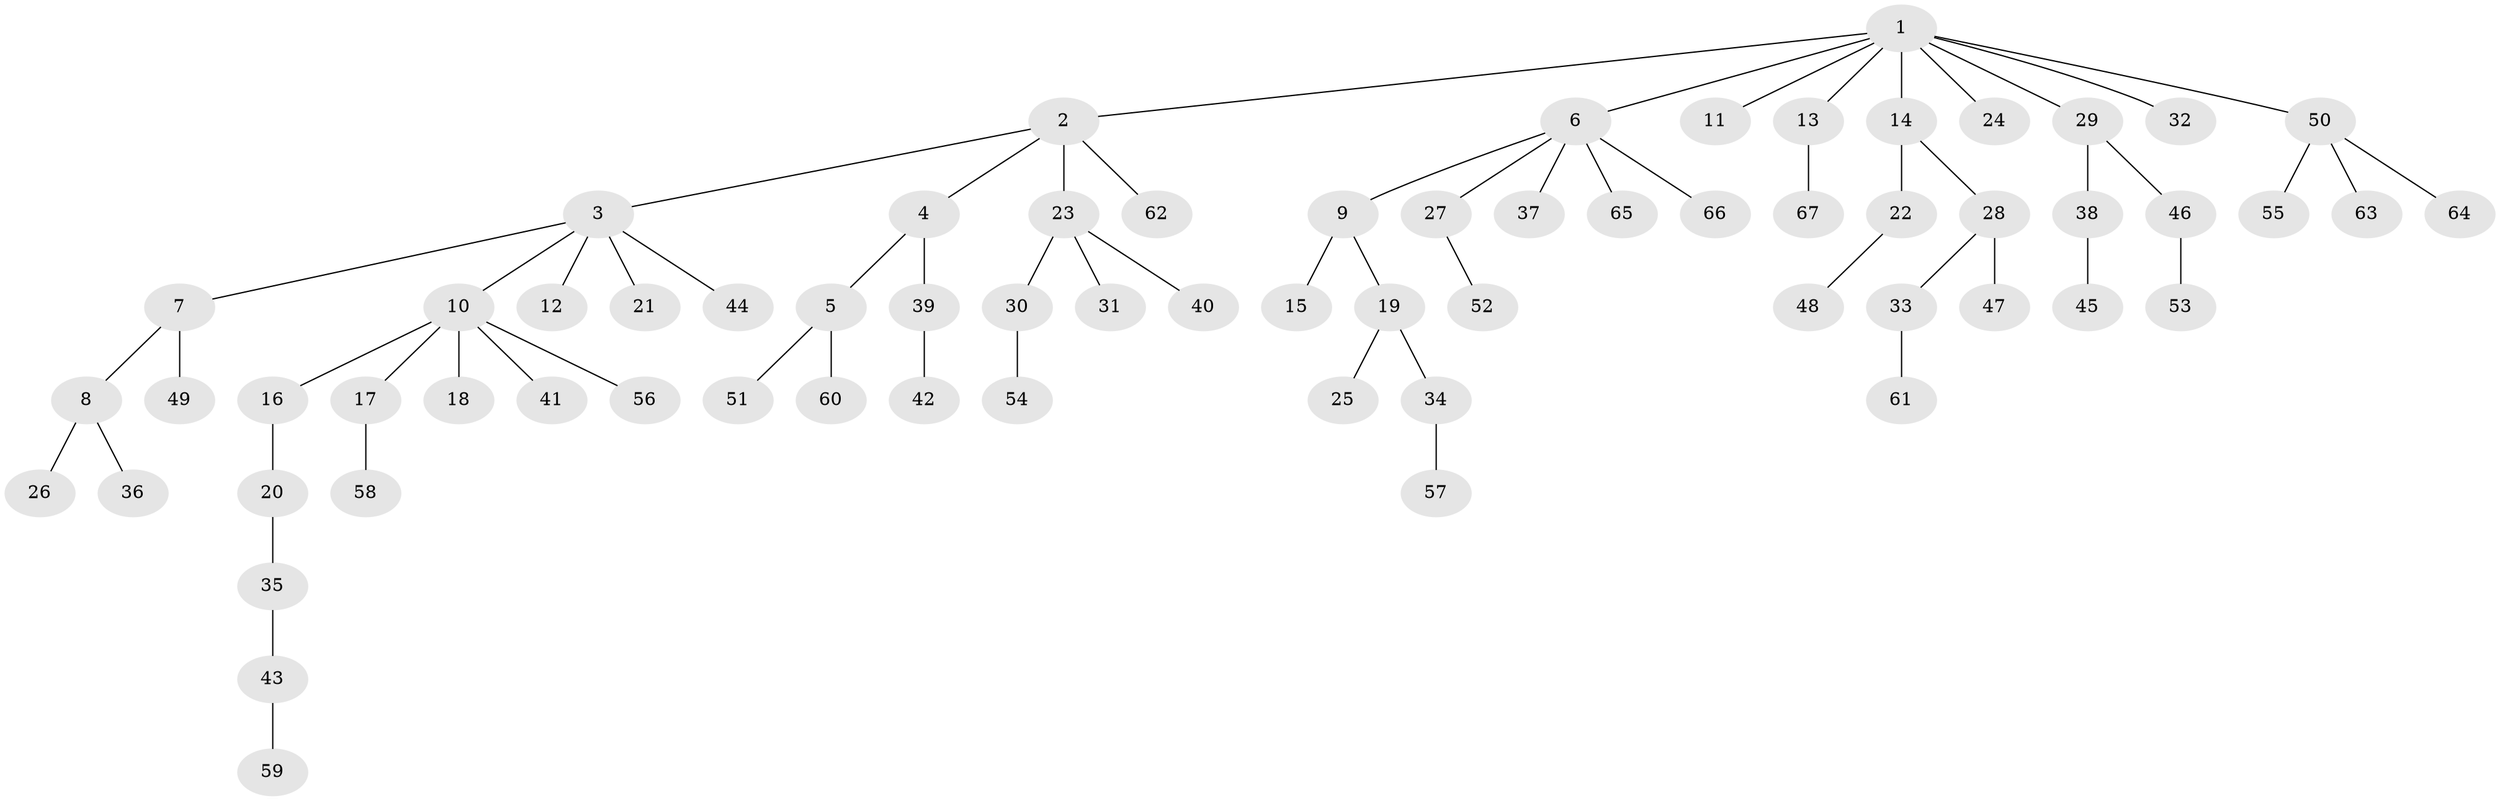 // coarse degree distribution, {9: 0.041666666666666664, 3: 0.10416666666666667, 2: 0.08333333333333333, 7: 0.020833333333333332, 4: 0.041666666666666664, 5: 0.020833333333333332, 1: 0.6875}
// Generated by graph-tools (version 1.1) at 2025/24/03/03/25 07:24:07]
// undirected, 67 vertices, 66 edges
graph export_dot {
graph [start="1"]
  node [color=gray90,style=filled];
  1;
  2;
  3;
  4;
  5;
  6;
  7;
  8;
  9;
  10;
  11;
  12;
  13;
  14;
  15;
  16;
  17;
  18;
  19;
  20;
  21;
  22;
  23;
  24;
  25;
  26;
  27;
  28;
  29;
  30;
  31;
  32;
  33;
  34;
  35;
  36;
  37;
  38;
  39;
  40;
  41;
  42;
  43;
  44;
  45;
  46;
  47;
  48;
  49;
  50;
  51;
  52;
  53;
  54;
  55;
  56;
  57;
  58;
  59;
  60;
  61;
  62;
  63;
  64;
  65;
  66;
  67;
  1 -- 2;
  1 -- 6;
  1 -- 11;
  1 -- 13;
  1 -- 14;
  1 -- 24;
  1 -- 29;
  1 -- 32;
  1 -- 50;
  2 -- 3;
  2 -- 4;
  2 -- 23;
  2 -- 62;
  3 -- 7;
  3 -- 10;
  3 -- 12;
  3 -- 21;
  3 -- 44;
  4 -- 5;
  4 -- 39;
  5 -- 51;
  5 -- 60;
  6 -- 9;
  6 -- 27;
  6 -- 37;
  6 -- 65;
  6 -- 66;
  7 -- 8;
  7 -- 49;
  8 -- 26;
  8 -- 36;
  9 -- 15;
  9 -- 19;
  10 -- 16;
  10 -- 17;
  10 -- 18;
  10 -- 41;
  10 -- 56;
  13 -- 67;
  14 -- 22;
  14 -- 28;
  16 -- 20;
  17 -- 58;
  19 -- 25;
  19 -- 34;
  20 -- 35;
  22 -- 48;
  23 -- 30;
  23 -- 31;
  23 -- 40;
  27 -- 52;
  28 -- 33;
  28 -- 47;
  29 -- 38;
  29 -- 46;
  30 -- 54;
  33 -- 61;
  34 -- 57;
  35 -- 43;
  38 -- 45;
  39 -- 42;
  43 -- 59;
  46 -- 53;
  50 -- 55;
  50 -- 63;
  50 -- 64;
}
